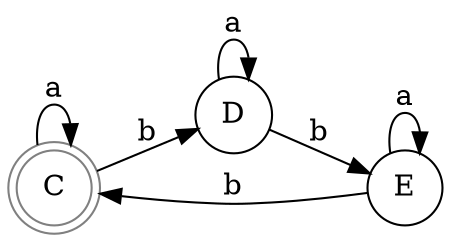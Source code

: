 digraph G{
  rankdir=LR;
  C [shape = doublecircle, color = "#808080"];
  node [shape = circle];
  C -> C [label = "a"];
  C -> D [label = "b"];
  D -> E [label = "b"];
  D -> D [label = "a"];
  E -> C [label = "b"];
  E -> E [label = "a"];
}
